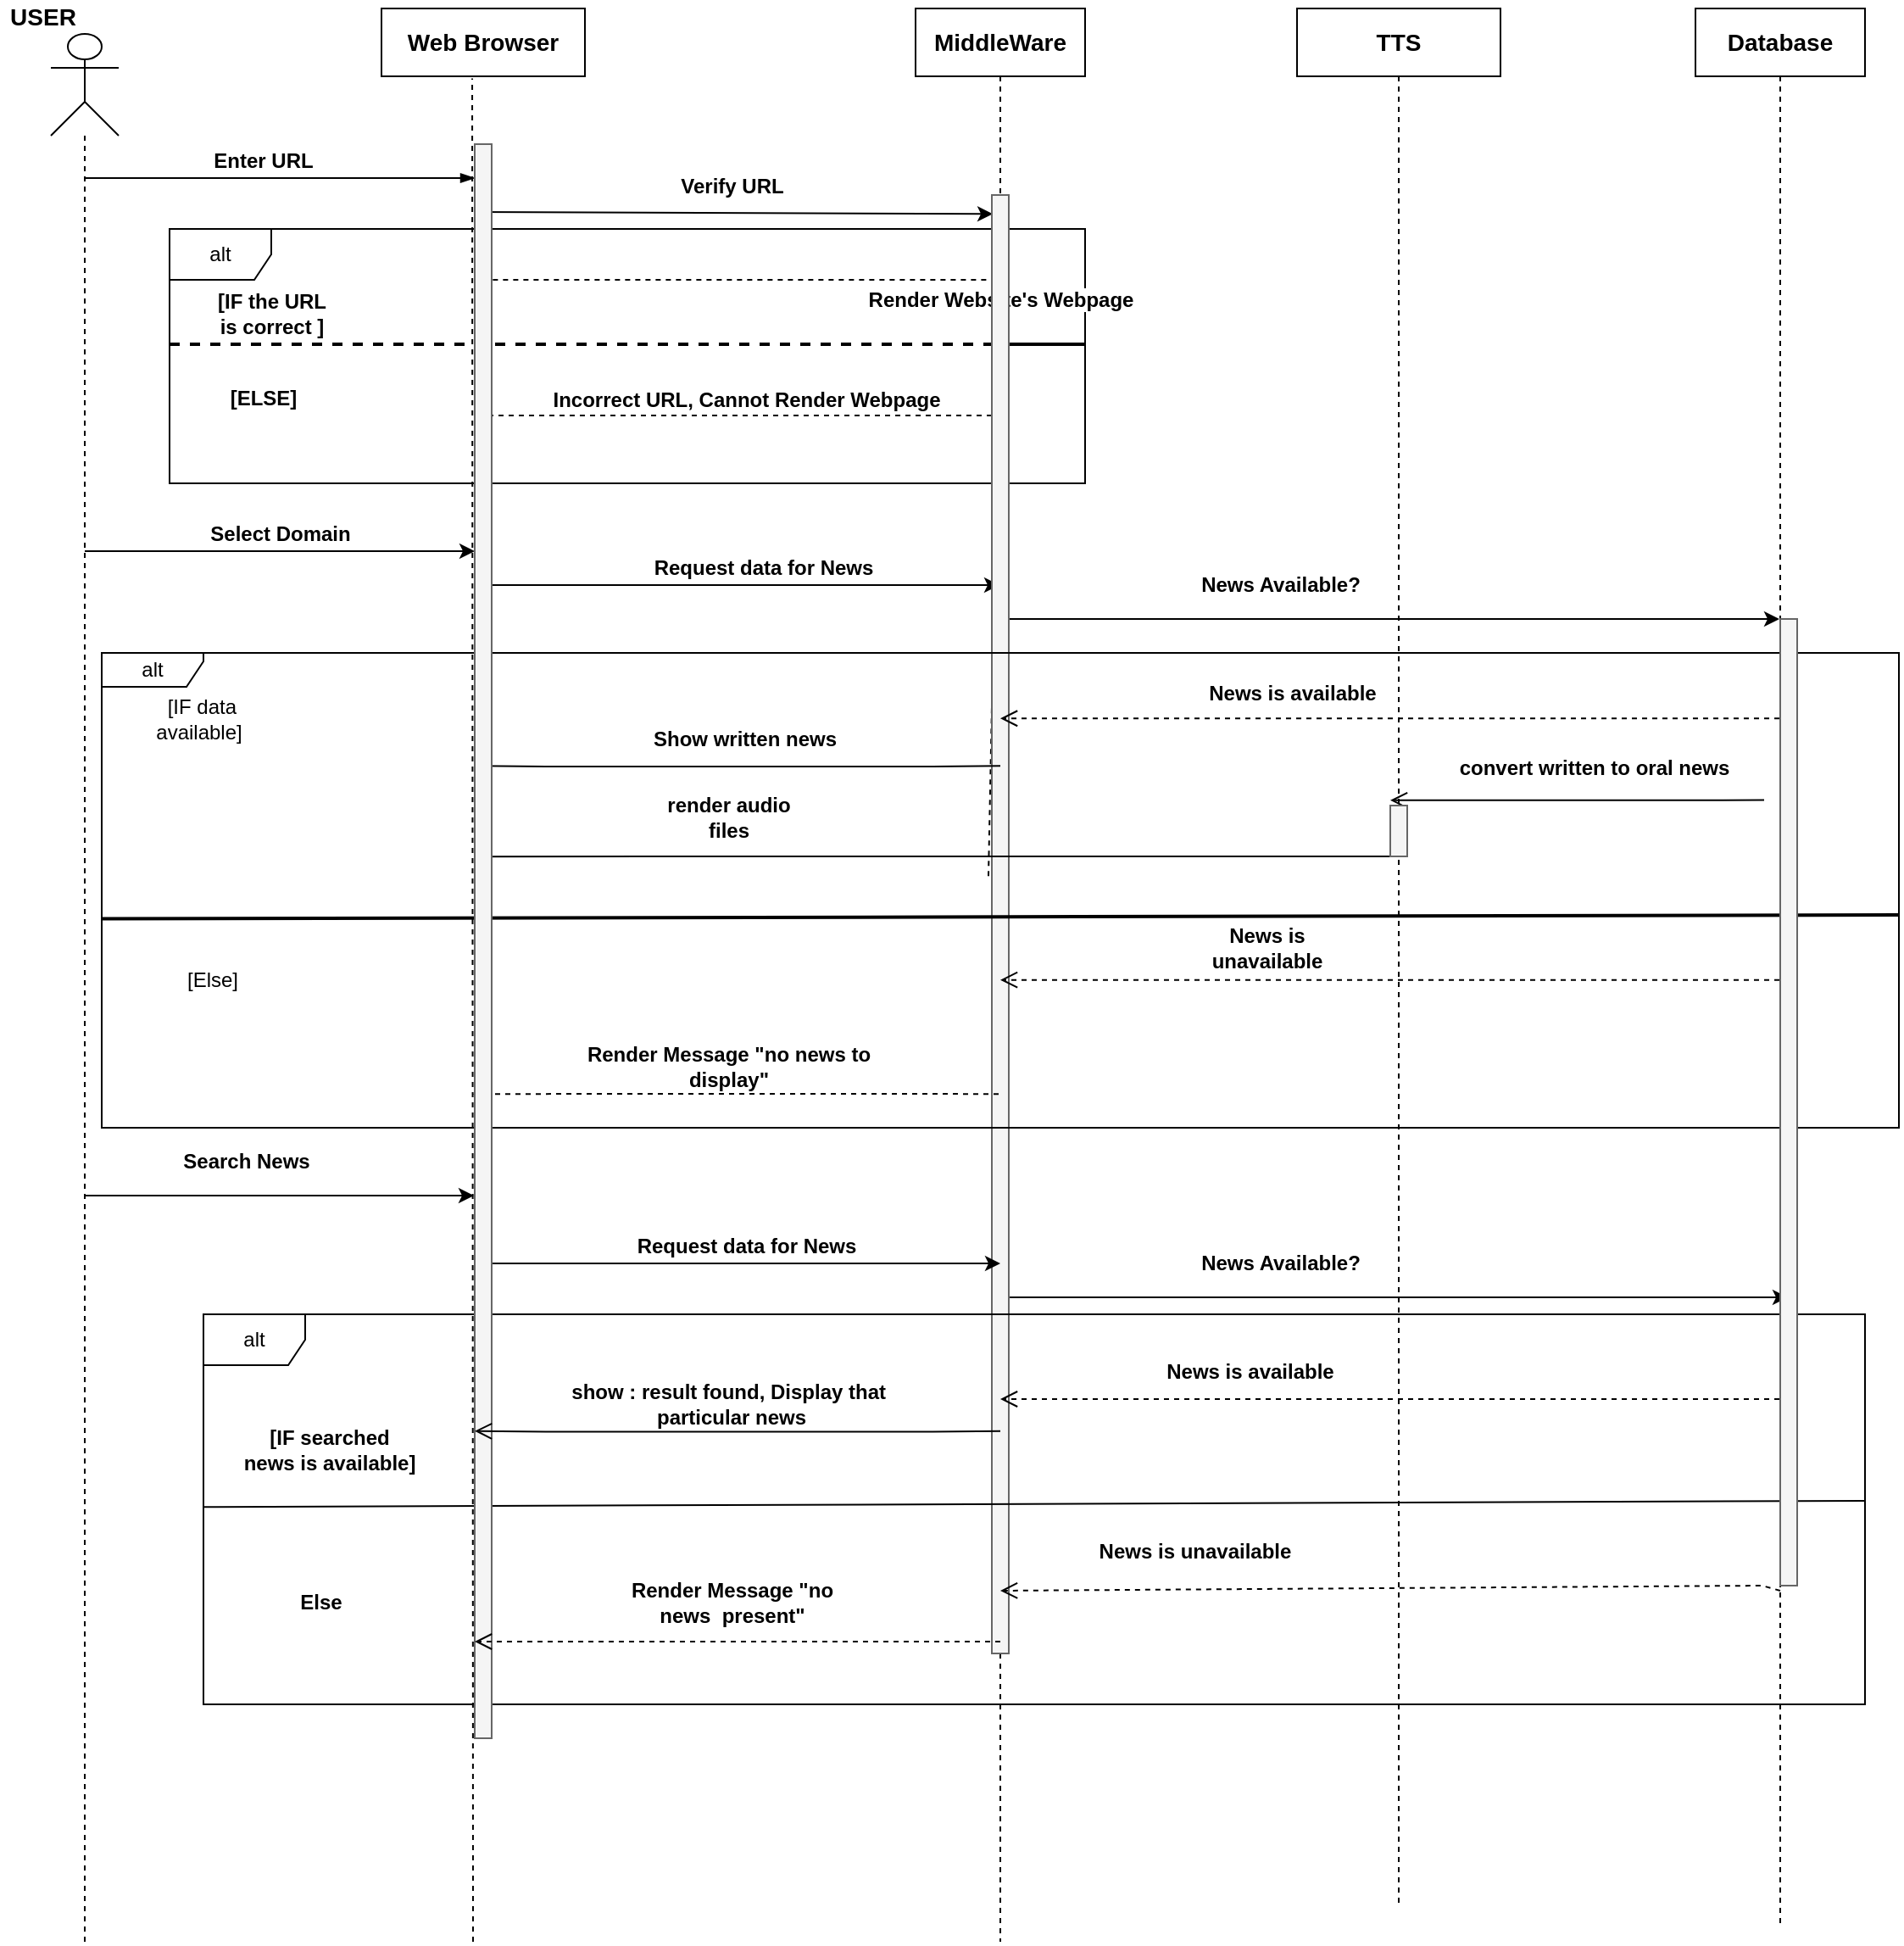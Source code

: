 <mxfile version="16.5.2" type="device"><diagram id="Q7IQa_0e_KIgSIe6WlTh" name="Page-1"><mxGraphModel dx="2867" dy="2178" grid="1" gridSize="10" guides="1" tooltips="1" connect="1" arrows="1" fold="1" page="1" pageScale="1" pageWidth="850" pageHeight="1100" math="0" shadow="0"><root><mxCell id="0"/><mxCell id="1" parent="0"/><mxCell id="AsUnGGveBxoFFQIgyDkC-3" value="" style="shape=umlLifeline;participant=umlActor;perimeter=lifelinePerimeter;whiteSpace=wrap;html=1;container=1;collapsible=0;recursiveResize=0;verticalAlign=top;spacingTop=36;outlineConnect=0;size=60;" parent="1" vertex="1"><mxGeometry x="-250" y="15" width="40" height="1125" as="geometry"/></mxCell><mxCell id="AsUnGGveBxoFFQIgyDkC-5" value="&lt;font style=&quot;font-size: 14px&quot;&gt;&lt;b&gt;MiddleWare&lt;/b&gt;&lt;/font&gt;" style="shape=umlLifeline;perimeter=lifelinePerimeter;whiteSpace=wrap;html=1;container=1;collapsible=0;recursiveResize=0;outlineConnect=0;" parent="1" vertex="1"><mxGeometry x="260" width="100" height="1140" as="geometry"/></mxCell><mxCell id="AsUnGGveBxoFFQIgyDkC-75" value="" style="html=1;points=[];perimeter=orthogonalPerimeter;" parent="AsUnGGveBxoFFQIgyDkC-5" vertex="1"><mxGeometry x="45" y="120" width="10" height="10" as="geometry"/></mxCell><mxCell id="AsUnGGveBxoFFQIgyDkC-77" value="" style="html=1;points=[];perimeter=orthogonalPerimeter;" parent="AsUnGGveBxoFFQIgyDkC-5" vertex="1"><mxGeometry x="45" y="110" width="10" height="20" as="geometry"/></mxCell><mxCell id="xWioeyqSAm7mla1sLEcr-38" value="" style="endArrow=classic;html=1;rounded=0;" edge="1" parent="AsUnGGveBxoFFQIgyDkC-5"><mxGeometry width="50" height="50" relative="1" as="geometry"><mxPoint x="50" y="760" as="sourcePoint"/><mxPoint x="514.5" y="760" as="targetPoint"/><Array as="points"/></mxGeometry></mxCell><mxCell id="AsUnGGveBxoFFQIgyDkC-6" value="&lt;b&gt;&lt;font style=&quot;font-size: 14px&quot;&gt;TTS&lt;/font&gt;&lt;/b&gt;" style="shape=umlLifeline;perimeter=lifelinePerimeter;whiteSpace=wrap;html=1;container=1;collapsible=0;recursiveResize=0;outlineConnect=0;" parent="1" vertex="1"><mxGeometry x="485" width="120" height="1120" as="geometry"/></mxCell><mxCell id="xWioeyqSAm7mla1sLEcr-30" value="" style="endArrow=classic;html=1;rounded=0;" edge="1" parent="AsUnGGveBxoFFQIgyDkC-6" target="AsUnGGveBxoFFQIgyDkC-7"><mxGeometry width="50" height="50" relative="1" as="geometry"><mxPoint x="-175" y="360" as="sourcePoint"/><mxPoint x="134.5" y="360" as="targetPoint"/><Array as="points"/></mxGeometry></mxCell><mxCell id="AsUnGGveBxoFFQIgyDkC-7" value="&lt;font style=&quot;font-size: 14px&quot;&gt;&lt;b&gt;Database&lt;/b&gt;&lt;/font&gt;" style="shape=umlLifeline;perimeter=lifelinePerimeter;whiteSpace=wrap;html=1;container=1;collapsible=0;recursiveResize=0;outlineConnect=0;" parent="1" vertex="1"><mxGeometry x="720" width="100" height="1130" as="geometry"/></mxCell><mxCell id="AsUnGGveBxoFFQIgyDkC-4" value="USER&lt;br style=&quot;font-size: 14px;&quot;&gt;" style="text;html=1;align=center;verticalAlign=middle;resizable=0;points=[];autosize=1;strokeColor=none;fillColor=none;fontSize=14;fontStyle=1" parent="1" vertex="1"><mxGeometry x="-280" y="-5" width="50" height="20" as="geometry"/></mxCell><mxCell id="AsUnGGveBxoFFQIgyDkC-8" value="" style="edgeStyle=elbowEdgeStyle;fontSize=12;html=1;endArrow=blockThin;endFill=1;rounded=0;" parent="1" edge="1" source="AsUnGGveBxoFFQIgyDkC-3"><mxGeometry width="160" relative="1" as="geometry"><mxPoint x="-220" y="100" as="sourcePoint"/><mxPoint y="100" as="targetPoint"/><Array as="points"><mxPoint x="-100" y="100"/><mxPoint x="220" y="120"/></Array></mxGeometry></mxCell><mxCell id="AsUnGGveBxoFFQIgyDkC-9" value="alt" style="shape=umlFrame;whiteSpace=wrap;html=1;" parent="1" vertex="1"><mxGeometry x="-180" y="130" width="540" height="150" as="geometry"/></mxCell><mxCell id="AsUnGGveBxoFFQIgyDkC-10" value="" style="endArrow=classic;html=1;rounded=0;entryX=0.053;entryY=0.013;entryDx=0;entryDy=0;entryPerimeter=0;" parent="1" target="AsUnGGveBxoFFQIgyDkC-67" edge="1"><mxGeometry width="50" height="50" relative="1" as="geometry"><mxPoint y="120" as="sourcePoint"/><mxPoint x="460" y="200" as="targetPoint"/><Array as="points"/></mxGeometry></mxCell><mxCell id="AsUnGGveBxoFFQIgyDkC-14" value="&lt;b&gt;&lt;font style=&quot;font-size: 12px&quot;&gt;Render Website's Webpage&lt;/font&gt;&lt;/b&gt;" style="html=1;verticalAlign=bottom;endArrow=open;dashed=1;endSize=8;rounded=0;exitX=-0.2;exitY=0.467;exitDx=0;exitDy=0;exitPerimeter=0;" parent="1" source="AsUnGGveBxoFFQIgyDkC-67" edge="1"><mxGeometry relative="1" as="geometry"><mxPoint x="160" y="179.5" as="sourcePoint"/><mxPoint y="160" as="targetPoint"/><Array as="points"><mxPoint x="310" y="160"/></Array></mxGeometry></mxCell><mxCell id="AsUnGGveBxoFFQIgyDkC-15" value="" style="endArrow=none;html=1;rounded=0;dashed=1;strokeWidth=2;" parent="1" edge="1"><mxGeometry width="50" height="50" relative="1" as="geometry"><mxPoint x="-180" y="198" as="sourcePoint"/><mxPoint x="300" y="198" as="targetPoint"/><Array as="points"><mxPoint x="20" y="198"/><mxPoint x="360" y="198"/></Array></mxGeometry></mxCell><mxCell id="AsUnGGveBxoFFQIgyDkC-16" value="&lt;b&gt;&lt;font style=&quot;font-size: 12px&quot;&gt;Incorrect URL, Cannot Render Webpage&lt;/font&gt;&lt;/b&gt;" style="html=1;verticalAlign=bottom;endArrow=open;dashed=1;endSize=8;rounded=0;" parent="1" edge="1" source="AsUnGGveBxoFFQIgyDkC-67"><mxGeometry x="-0.049" relative="1" as="geometry"><mxPoint x="400" y="230" as="sourcePoint"/><mxPoint y="240" as="targetPoint"/><Array as="points"><mxPoint x="190" y="240"/></Array><mxPoint as="offset"/></mxGeometry></mxCell><mxCell id="AsUnGGveBxoFFQIgyDkC-17" value="" style="endArrow=classic;html=1;rounded=0;" parent="1" target="AsUnGGveBxoFFQIgyDkC-5" edge="1"><mxGeometry width="50" height="50" relative="1" as="geometry"><mxPoint y="340" as="sourcePoint"/><mxPoint x="760" y="340" as="targetPoint"/><Array as="points"/></mxGeometry></mxCell><mxCell id="AsUnGGveBxoFFQIgyDkC-31" value="" style="endArrow=classic;html=1;rounded=0;" parent="1" edge="1"><mxGeometry width="50" height="50" relative="1" as="geometry"><mxPoint x="-230" y="700" as="sourcePoint"/><mxPoint x="-0.5" y="700" as="targetPoint"/></mxGeometry></mxCell><mxCell id="AsUnGGveBxoFFQIgyDkC-40" value="Enter URL" style="text;html=1;align=center;verticalAlign=middle;resizable=0;points=[];autosize=1;strokeColor=none;fillColor=none;fontStyle=1" parent="1" vertex="1"><mxGeometry x="-160" y="80" width="70" height="20" as="geometry"/></mxCell><mxCell id="AsUnGGveBxoFFQIgyDkC-43" value="Verify URL" style="text;html=1;strokeColor=none;fillColor=none;align=center;verticalAlign=middle;whiteSpace=wrap;rounded=0;fontStyle=1" parent="1" vertex="1"><mxGeometry x="86.59" y="100" width="130" height="10" as="geometry"/></mxCell><mxCell id="AsUnGGveBxoFFQIgyDkC-45" value="Select Domain" style="text;html=1;align=center;verticalAlign=middle;resizable=0;points=[];autosize=1;strokeColor=none;fillColor=none;fontStyle=1" parent="1" vertex="1"><mxGeometry x="-165" y="300" width="100" height="20" as="geometry"/></mxCell><mxCell id="AsUnGGveBxoFFQIgyDkC-46" value="Search News" style="text;html=1;align=center;verticalAlign=middle;resizable=0;points=[];autosize=1;strokeColor=none;fillColor=none;fontStyle=1" parent="1" vertex="1"><mxGeometry x="-180" y="670" width="90" height="20" as="geometry"/></mxCell><mxCell id="AsUnGGveBxoFFQIgyDkC-67" value="" style="html=1;points=[];perimeter=orthogonalPerimeter;fillColor=#f5f5f5;fontColor=#333333;strokeColor=#666666;" parent="1" vertex="1"><mxGeometry x="305" y="110" width="10" height="860" as="geometry"/></mxCell><mxCell id="AsUnGGveBxoFFQIgyDkC-89" value="[IF the URL &lt;br&gt;is correct ]" style="text;html=1;align=center;verticalAlign=middle;resizable=0;points=[];autosize=1;strokeColor=none;fillColor=none;fontStyle=1" parent="1" vertex="1"><mxGeometry x="-160" y="165" width="80" height="30" as="geometry"/></mxCell><mxCell id="AsUnGGveBxoFFQIgyDkC-90" value="[ELSE]" style="text;html=1;align=center;verticalAlign=middle;resizable=0;points=[];autosize=1;strokeColor=none;fillColor=none;fontStyle=1" parent="1" vertex="1"><mxGeometry x="-150" y="220" width="50" height="20" as="geometry"/></mxCell><mxCell id="xWioeyqSAm7mla1sLEcr-1" value="&lt;font style=&quot;font-size: 14px&quot;&gt;&lt;b&gt;Web Browser&lt;/b&gt;&lt;/font&gt;" style="rounded=0;whiteSpace=wrap;html=1;" vertex="1" parent="1"><mxGeometry x="-55" width="120" height="40" as="geometry"/></mxCell><mxCell id="xWioeyqSAm7mla1sLEcr-7" value="" style="endArrow=none;dashed=1;html=1;rounded=0;entryX=0.446;entryY=1.032;entryDx=0;entryDy=0;entryPerimeter=0;" edge="1" parent="1" target="xWioeyqSAm7mla1sLEcr-1"><mxGeometry width="50" height="50" relative="1" as="geometry"><mxPoint x="-1" y="1140" as="sourcePoint"/><mxPoint x="40" y="290" as="targetPoint"/></mxGeometry></mxCell><mxCell id="AsUnGGveBxoFFQIgyDkC-30" value="" style="endArrow=classic;html=1;rounded=0;" parent="1" edge="1" source="AsUnGGveBxoFFQIgyDkC-3"><mxGeometry width="50" height="50" relative="1" as="geometry"><mxPoint x="-230" y="275" as="sourcePoint"/><mxPoint y="320" as="targetPoint"/><Array as="points"><mxPoint x="-80" y="320"/></Array></mxGeometry></mxCell><mxCell id="AsUnGGveBxoFFQIgyDkC-47" value="Request data for News" style="text;html=1;align=center;verticalAlign=middle;resizable=0;points=[];autosize=1;strokeColor=none;fillColor=none;fontStyle=1" parent="1" vertex="1"><mxGeometry x="95" y="320" width="150" height="20" as="geometry"/></mxCell><mxCell id="xWioeyqSAm7mla1sLEcr-22" value="" style="endArrow=classic;html=1;rounded=0;" edge="1" parent="1"><mxGeometry width="50" height="50" relative="1" as="geometry"><mxPoint y="740" as="sourcePoint"/><mxPoint x="310" y="740" as="targetPoint"/><Array as="points"/></mxGeometry></mxCell><mxCell id="xWioeyqSAm7mla1sLEcr-23" value="Request data for News" style="text;html=1;align=center;verticalAlign=middle;resizable=0;points=[];autosize=1;strokeColor=none;fillColor=none;fontStyle=1" vertex="1" parent="1"><mxGeometry x="85" y="720" width="150" height="20" as="geometry"/></mxCell><mxCell id="AsUnGGveBxoFFQIgyDkC-32" value="alt" style="shape=umlFrame;whiteSpace=wrap;html=1;width=60;height=30;" parent="1" vertex="1"><mxGeometry x="-160" y="770" width="980" height="230" as="geometry"/></mxCell><mxCell id="AsUnGGveBxoFFQIgyDkC-62" value="show : result found, Display that&amp;nbsp; particular news" style="text;html=1;strokeColor=none;fillColor=none;align=center;verticalAlign=middle;whiteSpace=wrap;rounded=0;fontStyle=1" parent="1" vertex="1"><mxGeometry x="50" y="810" width="203.17" height="25" as="geometry"/></mxCell><mxCell id="AsUnGGveBxoFFQIgyDkC-69" value="" style="html=1;verticalAlign=bottom;endArrow=open;dashed=1;endSize=8;rounded=0;" parent="1" edge="1"><mxGeometry x="0.75" y="-40" relative="1" as="geometry"><mxPoint x="770" y="933" as="sourcePoint"/><mxPoint x="310" y="933" as="targetPoint"/><Array as="points"><mxPoint x="759.387" y="930"/></Array><mxPoint as="offset"/></mxGeometry></mxCell><mxCell id="AsUnGGveBxoFFQIgyDkC-87" value="[IF searched &lt;br&gt;news is available]" style="text;html=1;align=center;verticalAlign=middle;resizable=0;points=[];autosize=1;strokeColor=none;fillColor=none;fontStyle=1" parent="1" vertex="1"><mxGeometry x="-146.413" y="835" width="120" height="30" as="geometry"/></mxCell><mxCell id="AsUnGGveBxoFFQIgyDkC-88" value="Else" style="text;html=1;align=center;verticalAlign=middle;resizable=0;points=[];autosize=1;strokeColor=none;fillColor=none;fontStyle=1" parent="1" vertex="1"><mxGeometry x="-111.417" y="930" width="40" height="20" as="geometry"/></mxCell><mxCell id="xWioeyqSAm7mla1sLEcr-26" value="" style="html=1;verticalAlign=bottom;endArrow=open;dashed=1;endSize=8;rounded=0;" edge="1" parent="1"><mxGeometry x="-1" y="433" relative="1" as="geometry"><mxPoint x="769.5" y="820" as="sourcePoint"/><mxPoint x="310" y="820" as="targetPoint"/><Array as="points"><mxPoint x="462.02" y="820"/><mxPoint x="422.02" y="820"/></Array><mxPoint x="431" y="-387" as="offset"/></mxGeometry></mxCell><mxCell id="xWioeyqSAm7mla1sLEcr-27" value="" style="endArrow=none;html=1;rounded=0;exitX=-0.002;exitY=0.588;exitDx=0;exitDy=0;exitPerimeter=0;" edge="1" parent="1"><mxGeometry width="50" height="50" relative="1" as="geometry"><mxPoint x="-160.0" y="883.64" as="sourcePoint"/><mxPoint x="820" y="880" as="targetPoint"/><Array as="points"/></mxGeometry></mxCell><mxCell id="xWioeyqSAm7mla1sLEcr-28" value="News is unavailable" style="text;html=1;strokeColor=none;fillColor=none;align=center;verticalAlign=middle;whiteSpace=wrap;rounded=0;fontStyle=1" vertex="1" parent="1"><mxGeometry x="325" y="895" width="200" height="30" as="geometry"/></mxCell><mxCell id="xWioeyqSAm7mla1sLEcr-29" value="" style="group" vertex="1" connectable="0" parent="1"><mxGeometry x="-220" y="380" width="1060" height="640" as="geometry"/></mxCell><mxCell id="AsUnGGveBxoFFQIgyDkC-48" value="&amp;nbsp;[IF data available]" style="text;html=1;strokeColor=none;fillColor=none;align=center;verticalAlign=middle;whiteSpace=wrap;rounded=0;" parent="xWioeyqSAm7mla1sLEcr-29" vertex="1"><mxGeometry x="20" y="19.31" width="75" height="38.621" as="geometry"/></mxCell><mxCell id="AsUnGGveBxoFFQIgyDkC-18" value="alt" style="shape=umlFrame;whiteSpace=wrap;html=1;width=60;height=20;" parent="xWioeyqSAm7mla1sLEcr-29" vertex="1"><mxGeometry width="1060" height="280" as="geometry"/></mxCell><mxCell id="AsUnGGveBxoFFQIgyDkC-66" value="" style="html=1;verticalAlign=bottom;endArrow=open;dashed=1;endSize=8;rounded=0;" parent="xWioeyqSAm7mla1sLEcr-29" source="AsUnGGveBxoFFQIgyDkC-7" edge="1"><mxGeometry x="-1" y="433" relative="1" as="geometry"><mxPoint x="762.02" y="50.13" as="sourcePoint"/><mxPoint x="530" y="38.621" as="targetPoint"/><Array as="points"><mxPoint x="810" y="38.621"/><mxPoint x="582" y="38.621"/></Array><mxPoint x="431" y="-387" as="offset"/></mxGeometry></mxCell><mxCell id="AsUnGGveBxoFFQIgyDkC-56" value="" style="html=1;verticalAlign=bottom;endArrow=open;endSize=8;rounded=0;exitX=0.925;exitY=0.31;exitDx=0;exitDy=0;exitPerimeter=0;" parent="xWioeyqSAm7mla1sLEcr-29" source="AsUnGGveBxoFFQIgyDkC-18" edge="1"><mxGeometry x="-1" y="433" relative="1" as="geometry"><mxPoint x="935" y="86.897" as="sourcePoint"/><mxPoint x="760" y="86.897" as="targetPoint"/><Array as="points"><mxPoint x="860" y="86.897"/><mxPoint x="820" y="86.897"/></Array><mxPoint x="431" y="-387" as="offset"/></mxGeometry></mxCell><mxCell id="AsUnGGveBxoFFQIgyDkC-49" value="News is available" style="text;html=1;strokeColor=none;fillColor=none;align=center;verticalAlign=middle;whiteSpace=wrap;rounded=0;fontStyle=1" parent="xWioeyqSAm7mla1sLEcr-29" vertex="1"><mxGeometry x="645" y="9.655" width="115" height="28.966" as="geometry"/></mxCell><mxCell id="AsUnGGveBxoFFQIgyDkC-53" value="convert written to oral news" style="text;html=1;align=center;verticalAlign=middle;resizable=0;points=[];autosize=1;strokeColor=none;fillColor=none;fontStyle=1" parent="xWioeyqSAm7mla1sLEcr-29" vertex="1"><mxGeometry x="790" y="57.931" width="180" height="20" as="geometry"/></mxCell><mxCell id="xWioeyqSAm7mla1sLEcr-15" value="" style="html=1;verticalAlign=bottom;endArrow=open;endSize=8;rounded=0;" edge="1" parent="xWioeyqSAm7mla1sLEcr-29"><mxGeometry x="-1" y="690" relative="1" as="geometry"><mxPoint x="760" y="120.004" as="sourcePoint"/><mxPoint x="220" y="120.082" as="targetPoint"/><Array as="points"><mxPoint x="682.02" y="120.004"/><mxPoint x="642.02" y="120.004"/></Array><mxPoint x="680" y="-575" as="offset"/></mxGeometry></mxCell><mxCell id="xWioeyqSAm7mla1sLEcr-16" value="render audio files" style="text;html=1;strokeColor=none;fillColor=none;align=center;verticalAlign=middle;whiteSpace=wrap;rounded=0;fontStyle=1" vertex="1" parent="xWioeyqSAm7mla1sLEcr-29"><mxGeometry x="320" y="82.069" width="100" height="28.966" as="geometry"/></mxCell><mxCell id="AsUnGGveBxoFFQIgyDkC-78" value="[Else]" style="text;html=1;align=center;verticalAlign=middle;resizable=0;points=[];autosize=1;strokeColor=none;fillColor=none;" parent="xWioeyqSAm7mla1sLEcr-29" vertex="1"><mxGeometry x="40" y="183.448" width="50" height="20" as="geometry"/></mxCell><mxCell id="xWioeyqSAm7mla1sLEcr-19" value="" style="endArrow=none;html=1;rounded=0;strokeWidth=2;exitX=0;exitY=0.56;exitDx=0;exitDy=0;exitPerimeter=0;" edge="1" parent="xWioeyqSAm7mla1sLEcr-29" source="AsUnGGveBxoFFQIgyDkC-18"><mxGeometry width="50" height="50" relative="1" as="geometry"><mxPoint x="350" y="212.414" as="sourcePoint"/><mxPoint x="1060" y="154.483" as="targetPoint"/><Array as="points"/></mxGeometry></mxCell><mxCell id="xWioeyqSAm7mla1sLEcr-20" value="" style="html=1;verticalAlign=bottom;endArrow=open;dashed=1;endSize=8;rounded=0;exitX=0.5;exitY=0.929;exitDx=0;exitDy=0;exitPerimeter=0;" edge="1" parent="xWioeyqSAm7mla1sLEcr-29"><mxGeometry x="-0.677" y="-20" relative="1" as="geometry"><mxPoint x="529.0" y="260.12" as="sourcePoint"/><mxPoint x="219" y="260.076" as="targetPoint"/><Array as="points"><mxPoint x="479" y="260"/></Array><mxPoint x="1" as="offset"/></mxGeometry></mxCell><mxCell id="xWioeyqSAm7mla1sLEcr-21" value="Render Message &quot;no news to display&quot;" style="text;html=1;strokeColor=none;fillColor=none;align=center;verticalAlign=middle;whiteSpace=wrap;rounded=0;fontStyle=1" vertex="1" parent="xWioeyqSAm7mla1sLEcr-29"><mxGeometry x="270" y="230.003" width="200" height="28.966" as="geometry"/></mxCell><mxCell id="xWioeyqSAm7mla1sLEcr-32" value="&lt;font style=&quot;font-size: 12px&quot;&gt;&lt;b&gt;Show written news&lt;/b&gt;&lt;/font&gt;" style="html=1;verticalAlign=bottom;endArrow=open;endSize=8;rounded=0;" edge="1" parent="xWioeyqSAm7mla1sLEcr-29"><mxGeometry x="-0.032" y="-7" relative="1" as="geometry"><mxPoint x="530" y="66.621" as="sourcePoint"/><mxPoint x="220" y="66.621" as="targetPoint"/><Array as="points"><mxPoint x="490" y="67.017"/><mxPoint x="262" y="67.017"/></Array><mxPoint x="-1" as="offset"/></mxGeometry></mxCell><mxCell id="xWioeyqSAm7mla1sLEcr-36" value="" style="html=1;verticalAlign=bottom;endArrow=open;dashed=1;endSize=8;rounded=0;" edge="1" parent="xWioeyqSAm7mla1sLEcr-29"><mxGeometry x="-1" y="433" relative="1" as="geometry"><mxPoint x="989.5" y="192.861" as="sourcePoint"/><mxPoint x="530" y="192.861" as="targetPoint"/><Array as="points"><mxPoint x="810" y="192.861"/><mxPoint x="582" y="192.861"/></Array><mxPoint x="431" y="-387" as="offset"/></mxGeometry></mxCell><mxCell id="xWioeyqSAm7mla1sLEcr-37" value="News is unavailable" style="text;html=1;strokeColor=none;fillColor=none;align=center;verticalAlign=middle;whiteSpace=wrap;rounded=0;fontStyle=1" vertex="1" parent="xWioeyqSAm7mla1sLEcr-29"><mxGeometry x="630" y="159.995" width="115" height="28.966" as="geometry"/></mxCell><mxCell id="AsUnGGveBxoFFQIgyDkC-68" value="" style="html=1;points=[];perimeter=orthogonalPerimeter;fillColor=#f5f5f5;fontColor=#333333;strokeColor=#666666;" parent="xWioeyqSAm7mla1sLEcr-29" vertex="1"><mxGeometry x="220" y="-300" width="10" height="940" as="geometry"/></mxCell><mxCell id="AsUnGGveBxoFFQIgyDkC-74" value="" style="html=1;points=[];perimeter=orthogonalPerimeter;fillColor=#f5f5f5;fontColor=#333333;strokeColor=#666666;" parent="xWioeyqSAm7mla1sLEcr-29" vertex="1"><mxGeometry x="990" y="-20" width="10" height="570" as="geometry"/></mxCell><mxCell id="xWioeyqSAm7mla1sLEcr-45" value="" style="html=1;points=[];perimeter=orthogonalPerimeter;fillColor=#f5f5f5;fontColor=#333333;strokeColor=#666666;" vertex="1" parent="xWioeyqSAm7mla1sLEcr-29"><mxGeometry x="760" y="90" width="10" height="30" as="geometry"/></mxCell><mxCell id="xWioeyqSAm7mla1sLEcr-39" value="News Available?" style="text;html=1;align=center;verticalAlign=middle;resizable=0;points=[];autosize=1;strokeColor=none;fillColor=none;fontStyle=1" vertex="1" parent="1"><mxGeometry x="420" y="730" width="110" height="20" as="geometry"/></mxCell><mxCell id="xWioeyqSAm7mla1sLEcr-31" value="News Available?" style="text;html=1;align=center;verticalAlign=middle;resizable=0;points=[];autosize=1;strokeColor=none;fillColor=none;fontStyle=1" vertex="1" parent="1"><mxGeometry x="420" y="330" width="110" height="20" as="geometry"/></mxCell><mxCell id="xWioeyqSAm7mla1sLEcr-41" value="&lt;span style=&quot;color: rgba(0 , 0 , 0 , 0) ; font-family: monospace ; font-size: 0px ; background-color: rgb(248 , 249 , 250)&quot;&gt;%3CmxGraphModel%3E%3Croot%3E%3CmxCell%20id%3D%220%22%2F%3E%3CmxCell%20id%3D%221%22%20parent%3D%220%22%2F%3E%3CmxCell%20id%3D%222%22%20value%3D%22Show%20written%20news%22%20style%3D%22html%3D1%3BverticalAlign%3Dbottom%3BendArrow%3Dopen%3BendSize%3D8%3Brounded%3D0%3B%22%20edge%3D%221%22%20parent%3D%221%22%3E%3CmxGeometry%20x%3D%22-0.032%22%20y%3D%22-7%22%20relative%3D%221%22%20as%3D%22geometry%22%3E%3CmxPoint%20x%3D%22310%22%20y%3D%22446.621%22%20as%3D%22sourcePoint%22%2F%3E%3CmxPoint%20y%3D%22446.621%22%20as%3D%22targetPoint%22%2F%3E%3CArray%20as%3D%22points%22%3E%3CmxPoint%20x%3D%22270%22%20y%3D%22447.017%22%2F%3E%3CmxPoint%20x%3D%2242%22%20y%3D%22447.017%22%2F%3E%3C%2FArray%3E%3CmxPoint%20x%3D%22-1%22%20as%3D%22offset%22%2F%3E%3C%2FmxGeometry%3E%3C%2FmxCell%3E%3C%2Froot%3E%3C%2FmxGraphModel%3E&lt;/span&gt;&lt;span style=&quot;color: rgba(0 , 0 , 0 , 0) ; font-family: monospace ; font-size: 0px ; background-color: rgb(248 , 249 , 250)&quot;&gt;%3CmxGraphModel%3E%3Croot%3E%3CmxCell%20id%3D%220%22%2F%3E%3CmxCell%20id%3D%221%22%20parent%3D%220%22%2F%3E%3CmxCell%20id%3D%222%22%20value%3D%22Show%20written%20news%22%20style%3D%22html%3D1%3BverticalAlign%3Dbottom%3BendArrow%3Dopen%3BendSize%3D8%3Brounded%3D0%3B%22%20edge%3D%221%22%20parent%3D%221%22%3E%3CmxGeometry%20x%3D%22-0.032%22%20y%3D%22-7%22%20relative%3D%221%22%20as%3D%22geometry%22%3E%3CmxPoint%20x%3D%22310%22%20y%3D%22446.621%22%20as%3D%22sourcePoint%22%2F%3E%3CmxPoint%20y%3D%22446.621%22%20as%3D%22targetPoint%22%2F%3E%3CArray%20as%3D%22points%22%3E%3CmxPoint%20x%3D%22270%22%20y%3D%22447.017%22%2F%3E%3CmxPoint%20x%3D%2242%22%20y%3D%22447.017%22%2F%3E%3C%2FArray%3E%3CmxPoint%20x%3D%22-1%22%20as%3D%22offset%22%2F%3E%3C%2FmxGeometry%3E%3C%2FmxCell%3E%3C%2Froot%3E%3C%2FmxGraphModel%3E&lt;/span&gt;" style="html=1;verticalAlign=bottom;endArrow=open;endSize=8;rounded=0;" edge="1" parent="1"><mxGeometry x="-0.032" y="-7" relative="1" as="geometry"><mxPoint x="310" y="838.821" as="sourcePoint"/><mxPoint y="838.821" as="targetPoint"/><Array as="points"><mxPoint x="270" y="839.217"/><mxPoint x="42" y="839.217"/></Array><mxPoint x="-1" as="offset"/></mxGeometry></mxCell><mxCell id="xWioeyqSAm7mla1sLEcr-42" value="News is available" style="text;html=1;strokeColor=none;fillColor=none;align=center;verticalAlign=middle;whiteSpace=wrap;rounded=0;fontStyle=1" vertex="1" parent="1"><mxGeometry x="400" y="789.995" width="115" height="28.966" as="geometry"/></mxCell><mxCell id="xWioeyqSAm7mla1sLEcr-43" value="" style="html=1;verticalAlign=bottom;endArrow=open;dashed=1;endSize=8;rounded=0;" edge="1" parent="1"><mxGeometry x="0.75" y="-40" relative="1" as="geometry"><mxPoint x="310" y="963" as="sourcePoint"/><mxPoint y="963" as="targetPoint"/><Array as="points"/><mxPoint as="offset"/></mxGeometry></mxCell><mxCell id="xWioeyqSAm7mla1sLEcr-44" value="Render Message &quot;no news&amp;nbsp; present&quot;" style="text;html=1;strokeColor=none;fillColor=none;align=center;verticalAlign=middle;whiteSpace=wrap;rounded=0;fontStyle=1" vertex="1" parent="1"><mxGeometry x="76.59" y="925" width="150" height="30" as="geometry"/></mxCell></root></mxGraphModel></diagram></mxfile>